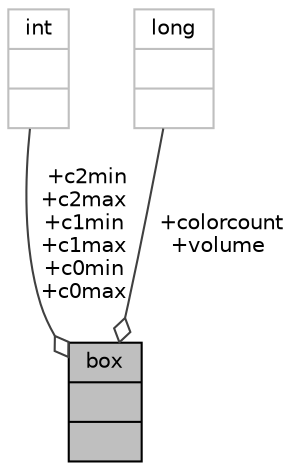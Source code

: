 digraph "box"
{
 // LATEX_PDF_SIZE
  bgcolor="transparent";
  edge [fontname="Helvetica",fontsize="10",labelfontname="Helvetica",labelfontsize="10"];
  node [fontname="Helvetica",fontsize="10",shape=record];
  Node1 [label="{box\n||}",height=0.2,width=0.4,color="black", fillcolor="grey75", style="filled", fontcolor="black",tooltip=" "];
  Node2 -> Node1 [color="grey25",fontsize="10",style="solid",label=" +c2min\n+c2max\n+c1min\n+c1max\n+c0min\n+c0max" ,arrowhead="odiamond",fontname="Helvetica"];
  Node2 [label="{int\n||}",height=0.2,width=0.4,color="grey75",tooltip=" "];
  Node3 -> Node1 [color="grey25",fontsize="10",style="solid",label=" +colorcount\n+volume" ,arrowhead="odiamond",fontname="Helvetica"];
  Node3 [label="{long\n||}",height=0.2,width=0.4,color="grey75",tooltip=" "];
}
